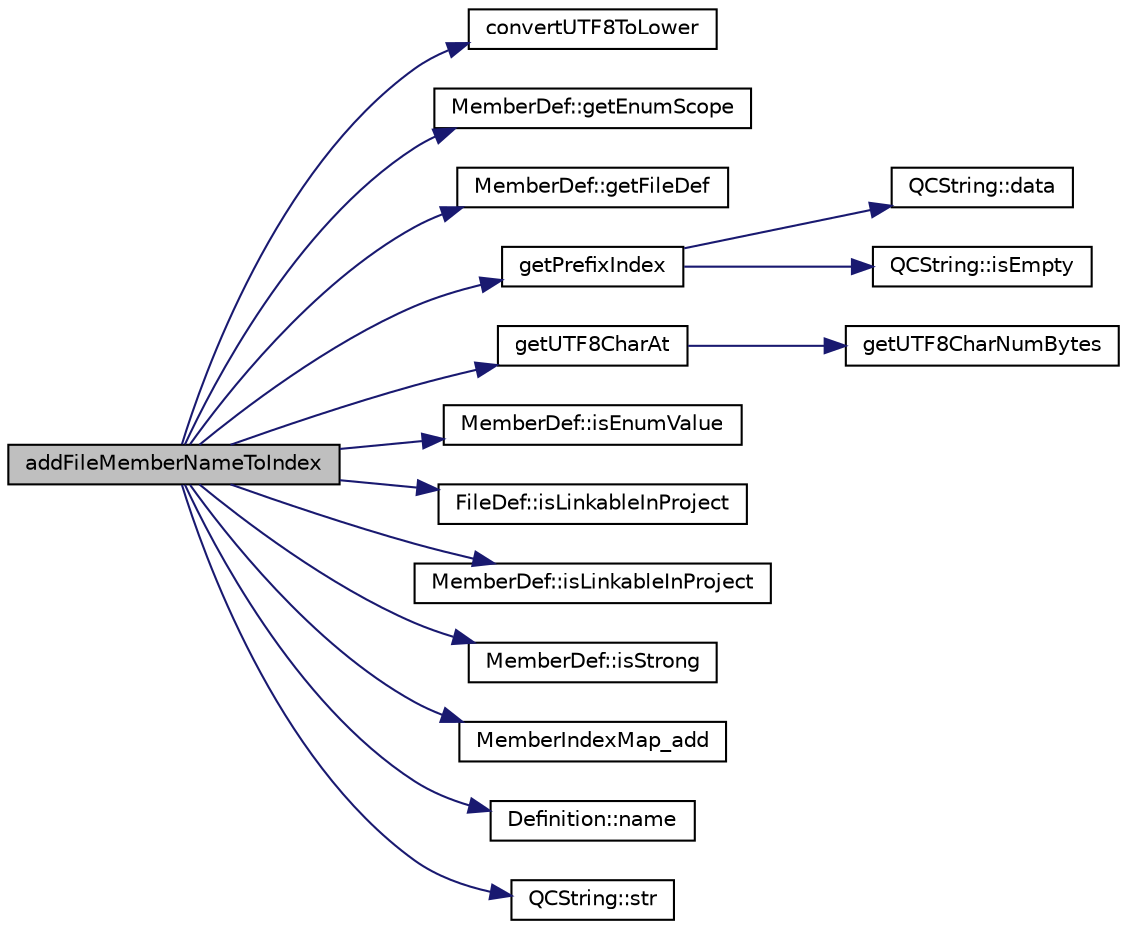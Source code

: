 digraph "addFileMemberNameToIndex"
{
 // LATEX_PDF_SIZE
  edge [fontname="Helvetica",fontsize="10",labelfontname="Helvetica",labelfontsize="10"];
  node [fontname="Helvetica",fontsize="10",shape=record];
  rankdir="LR";
  Node1 [label="addFileMemberNameToIndex",height=0.2,width=0.4,color="black", fillcolor="grey75", style="filled", fontcolor="black",tooltip=" "];
  Node1 -> Node2 [color="midnightblue",fontsize="10",style="solid",fontname="Helvetica"];
  Node2 [label="convertUTF8ToLower",height=0.2,width=0.4,color="black", fillcolor="white", style="filled",URL="$utf8_8cpp.html#a90000b3876f8ff0fed72d2c31ecdfe11",tooltip=" "];
  Node1 -> Node3 [color="midnightblue",fontsize="10",style="solid",fontname="Helvetica"];
  Node3 [label="MemberDef::getEnumScope",height=0.2,width=0.4,color="black", fillcolor="white", style="filled",URL="$classMemberDef.html#af99e46c3a8716075dfcb6debf428e44f",tooltip=" "];
  Node1 -> Node4 [color="midnightblue",fontsize="10",style="solid",fontname="Helvetica"];
  Node4 [label="MemberDef::getFileDef",height=0.2,width=0.4,color="black", fillcolor="white", style="filled",URL="$classMemberDef.html#a5036fd8ee16b186925236105029ee823",tooltip=" "];
  Node1 -> Node5 [color="midnightblue",fontsize="10",style="solid",fontname="Helvetica"];
  Node5 [label="getPrefixIndex",height=0.2,width=0.4,color="black", fillcolor="white", style="filled",URL="$util_8cpp.html#ae052d7dcea3289dd204d8d425cf9d4c9",tooltip=" "];
  Node5 -> Node6 [color="midnightblue",fontsize="10",style="solid",fontname="Helvetica"];
  Node6 [label="QCString::data",height=0.2,width=0.4,color="black", fillcolor="white", style="filled",URL="$classQCString.html#ac3aa3ac1a1c36d3305eba22a2eb0d098",tooltip=" "];
  Node5 -> Node7 [color="midnightblue",fontsize="10",style="solid",fontname="Helvetica"];
  Node7 [label="QCString::isEmpty",height=0.2,width=0.4,color="black", fillcolor="white", style="filled",URL="$classQCString.html#a621c4090d69ad7d05ef8e5234376c3d8",tooltip=" "];
  Node1 -> Node8 [color="midnightblue",fontsize="10",style="solid",fontname="Helvetica"];
  Node8 [label="getUTF8CharAt",height=0.2,width=0.4,color="black", fillcolor="white", style="filled",URL="$utf8_8cpp.html#ac0c19c2bb475bc6f27dbf06345c865a3",tooltip=" "];
  Node8 -> Node9 [color="midnightblue",fontsize="10",style="solid",fontname="Helvetica"];
  Node9 [label="getUTF8CharNumBytes",height=0.2,width=0.4,color="black", fillcolor="white", style="filled",URL="$utf8_8cpp.html#aaca02fb609a02d6006c4ae5d02a20b9b",tooltip=" "];
  Node1 -> Node10 [color="midnightblue",fontsize="10",style="solid",fontname="Helvetica"];
  Node10 [label="MemberDef::isEnumValue",height=0.2,width=0.4,color="black", fillcolor="white", style="filled",URL="$classMemberDef.html#afa1ed0ba61a371a22b21dbd4d538e06c",tooltip=" "];
  Node1 -> Node11 [color="midnightblue",fontsize="10",style="solid",fontname="Helvetica"];
  Node11 [label="FileDef::isLinkableInProject",height=0.2,width=0.4,color="black", fillcolor="white", style="filled",URL="$classFileDef.html#a884b2abd3ea022171c3a8f061500fe6a",tooltip=" "];
  Node1 -> Node12 [color="midnightblue",fontsize="10",style="solid",fontname="Helvetica"];
  Node12 [label="MemberDef::isLinkableInProject",height=0.2,width=0.4,color="black", fillcolor="white", style="filled",URL="$classMemberDef.html#a76c1eca28747e65a64edce870a0a79f8",tooltip=" "];
  Node1 -> Node13 [color="midnightblue",fontsize="10",style="solid",fontname="Helvetica"];
  Node13 [label="MemberDef::isStrong",height=0.2,width=0.4,color="black", fillcolor="white", style="filled",URL="$classMemberDef.html#adbdbd0e3d3630af579a02e97e162a328",tooltip=" "];
  Node1 -> Node14 [color="midnightblue",fontsize="10",style="solid",fontname="Helvetica"];
  Node14 [label="MemberIndexMap_add",height=0.2,width=0.4,color="black", fillcolor="white", style="filled",URL="$index_8cpp.html#a83c06b2b6cb10601bd8cdb03620e6470",tooltip=" "];
  Node1 -> Node15 [color="midnightblue",fontsize="10",style="solid",fontname="Helvetica"];
  Node15 [label="Definition::name",height=0.2,width=0.4,color="black", fillcolor="white", style="filled",URL="$classDefinition.html#a9374fedd7f64fea7e0e164302d1a9e61",tooltip=" "];
  Node1 -> Node16 [color="midnightblue",fontsize="10",style="solid",fontname="Helvetica"];
  Node16 [label="QCString::str",height=0.2,width=0.4,color="black", fillcolor="white", style="filled",URL="$classQCString.html#a9824b07232eea418ab3b3e7dc3178eec",tooltip=" "];
}
